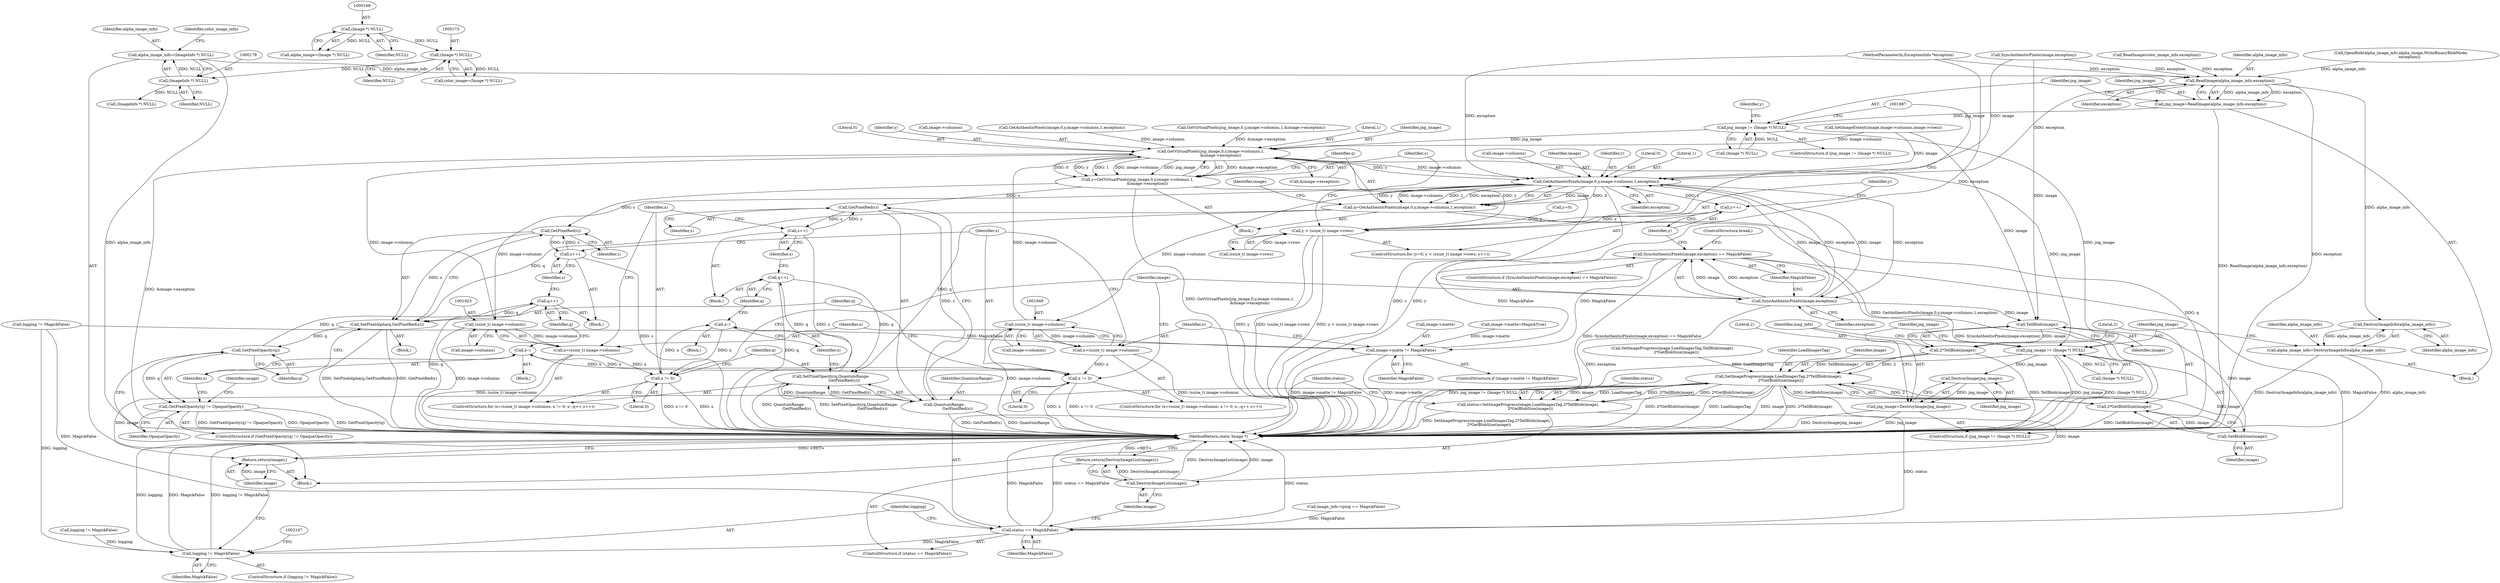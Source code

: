digraph "0_ImageMagick_72f5c8632bff2daf3c95005f9b4cf2982786b52a@pointer" {
"1000175" [label="(Call,alpha_image_info=(ImageInfo *) NULL)"];
"1000177" [label="(Call,(ImageInfo *) NULL)"];
"1000172" [label="(Call,(Image *) NULL)"];
"1000167" [label="(Call,(Image *) NULL)"];
"1001865" [label="(Call,ReadImage(alpha_image_info,exception))"];
"1001863" [label="(Call,jng_image=ReadImage(alpha_image_info,exception))"];
"1001869" [label="(Call,jng_image != (Image *) NULL)"];
"1001890" [label="(Call,GetVirtualPixels(jng_image,0,y,image->columns,1,\n                &image->exception))"];
"1001888" [label="(Call,s=GetVirtualPixels(jng_image,0,y,image->columns,1,\n                &image->exception))"];
"1001942" [label="(Call,GetPixelRed(s))"];
"1001936" [label="(Call,s++)"];
"1001940" [label="(Call,QuantumRange-\n                      GetPixelRed(s))"];
"1001938" [label="(Call,SetPixelOpacity(q,QuantumRange-\n                      GetPixelRed(s)))"];
"1001934" [label="(Call,q++)"];
"1001967" [label="(Call,GetPixelRed(s))"];
"1001962" [label="(Call,s++)"];
"1001965" [label="(Call,SetPixelAlpha(q,GetPixelRed(s)))"];
"1001971" [label="(Call,GetPixelOpacity(q))"];
"1001960" [label="(Call,q++)"];
"1001970" [label="(Call,GetPixelOpacity(q) != OpaqueOpacity)"];
"1001904" [label="(Call,GetAuthenticPixels(image,0,y,image->columns,1,exception))"];
"1001885" [label="(Call,y++)"];
"1001878" [label="(Call,y < (ssize_t) image->rows)"];
"1001902" [label="(Call,q=GetAuthenticPixels(image,0,y,image->columns,1,exception))"];
"1001922" [label="(Call,(ssize_t) image->columns)"];
"1001920" [label="(Call,x=(ssize_t) image->columns)"];
"1001927" [label="(Call,x != 0)"];
"1001931" [label="(Call,x--)"];
"1001948" [label="(Call,(ssize_t) image->columns)"];
"1001946" [label="(Call,x=(ssize_t) image->columns)"];
"1001953" [label="(Call,x != 0)"];
"1001957" [label="(Call,x--)"];
"1001981" [label="(Call,SyncAuthenticPixels(image,exception))"];
"1001980" [label="(Call,SyncAuthenticPixels(image,exception) == MagickFalse)"];
"1001914" [label="(Call,image->matte != MagickFalse)"];
"1002136" [label="(Call,status == MagickFalse)"];
"1002143" [label="(Call,logging != MagickFalse)"];
"1002129" [label="(Call,TellBlob(image))"];
"1002127" [label="(Call,2*TellBlob(image))"];
"1002124" [label="(Call,SetImageProgress(image,LoadImagesTag,2*TellBlob(image),\n    2*GetBlobSize(image)))"];
"1002122" [label="(Call,status=SetImageProgress(image,LoadImagesTag,2*TellBlob(image),\n    2*GetBlobSize(image)))"];
"1002140" [label="(Call,DestroyImageList(image))"];
"1002139" [label="(Return,return(DestroyImageList(image));)"];
"1002153" [label="(Return,return(image);)"];
"1002133" [label="(Call,GetBlobSize(image))"];
"1002131" [label="(Call,2*GetBlobSize(image))"];
"1002003" [label="(Call,jng_image != (Image *) NULL)"];
"1002010" [label="(Call,DestroyImage(jng_image))"];
"1002008" [label="(Call,jng_image=DestroyImage(jng_image))"];
"1002000" [label="(Call,DestroyImageInfo(alpha_image_info))"];
"1001998" [label="(Call,alpha_image_info=DestroyImageInfo(alpha_image_info))"];
"1001954" [label="(Identifier,x)"];
"1002015" [label="(Identifier,mng_info)"];
"1001937" [label="(Identifier,s)"];
"1002137" [label="(Identifier,status)"];
"1001968" [label="(Identifier,s)"];
"1000121" [label="(Block,)"];
"1001908" [label="(Call,image->columns)"];
"1001922" [label="(Call,(ssize_t) image->columns)"];
"1001943" [label="(Identifier,s)"];
"1001915" [label="(Call,image->matte)"];
"1002002" [label="(ControlStructure,if (jng_image != (Image *) NULL))"];
"1001985" [label="(ControlStructure,break;)"];
"1001950" [label="(Call,image->columns)"];
"1002155" [label="(MethodReturn,static Image *)"];
"1001941" [label="(Identifier,QuantumRange)"];
"1001912" [label="(Identifier,exception)"];
"1001966" [label="(Identifier,q)"];
"1002131" [label="(Call,2*GetBlobSize(image))"];
"1001864" [label="(Identifier,jng_image)"];
"1001897" [label="(Literal,1)"];
"1000169" [label="(Identifier,NULL)"];
"1000170" [label="(Call,color_image=(Image *) NULL)"];
"1001957" [label="(Call,x--)"];
"1002141" [label="(Identifier,image)"];
"1001933" [label="(Block,)"];
"1001934" [label="(Call,q++)"];
"1001931" [label="(Call,x--)"];
"1001974" [label="(Call,image->matte=MagickTrue)"];
"1001971" [label="(Call,GetPixelOpacity(q))"];
"1000165" [label="(Call,alpha_image=(Image *) NULL)"];
"1001890" [label="(Call,GetVirtualPixels(jng_image,0,y,image->columns,1,\n                &image->exception))"];
"1002000" [label="(Call,DestroyImageInfo(alpha_image_info))"];
"1001878" [label="(Call,y < (ssize_t) image->rows)"];
"1001964" [label="(Block,)"];
"1001880" [label="(Call,(ssize_t) image->rows)"];
"1001979" [label="(ControlStructure,if (SyncAuthenticPixels(image,exception) == MagickFalse))"];
"1001924" [label="(Call,image->columns)"];
"1001914" [label="(Call,image->matte != MagickFalse)"];
"1002133" [label="(Call,GetBlobSize(image))"];
"1002009" [label="(Identifier,jng_image)"];
"1001869" [label="(Call,jng_image != (Image *) NULL)"];
"1000252" [label="(Call,SetImageProgress(image,LoadImagesTag,TellBlob(image),\n      2*GetBlobSize(image)))"];
"1000167" [label="(Call,(Image *) NULL)"];
"1001898" [label="(Call,&image->exception)"];
"1001907" [label="(Identifier,y)"];
"1001938" [label="(Call,SetPixelOpacity(q,QuantumRange-\n                      GetPixelRed(s)))"];
"1001984" [label="(Identifier,MagickFalse)"];
"1002153" [label="(Return,return(image);)"];
"1002143" [label="(Call,logging != MagickFalse)"];
"1002004" [label="(Identifier,jng_image)"];
"1001863" [label="(Call,jng_image=ReadImage(alpha_image_info,exception))"];
"1001958" [label="(Identifier,x)"];
"1001876" [label="(Identifier,y)"];
"1002145" [label="(Identifier,MagickFalse)"];
"1000177" [label="(Call,(ImageInfo *) NULL)"];
"1001714" [label="(Call,SetImageExtent(image,image->columns,image->rows))"];
"1001948" [label="(Call,(ssize_t) image->columns)"];
"1001936" [label="(Call,s++)"];
"1002126" [label="(Identifier,LoadImagesTag)"];
"1001905" [label="(Identifier,image)"];
"1001939" [label="(Identifier,q)"];
"1001920" [label="(Call,x=(ssize_t) image->columns)"];
"1001793" [label="(Call,image_info->ping == MagickFalse)"];
"1001887" [label="(Block,)"];
"1002001" [label="(Identifier,alpha_image_info)"];
"1002129" [label="(Call,TellBlob(image))"];
"1000172" [label="(Call,(Image *) NULL)"];
"1001962" [label="(Call,s++)"];
"1001940" [label="(Call,QuantumRange-\n                      GetPixelRed(s))"];
"1001888" [label="(Call,s=GetVirtualPixels(jng_image,0,y,image->columns,1,\n                &image->exception))"];
"1000182" [label="(Call,(ImageInfo *) NULL)"];
"1001953" [label="(Call,x != 0)"];
"1002127" [label="(Call,2*TellBlob(image))"];
"1001981" [label="(Call,SyncAuthenticPixels(image,exception))"];
"1001927" [label="(Call,x != 0)"];
"1001886" [label="(Identifier,y)"];
"1002130" [label="(Identifier,image)"];
"1001891" [label="(Identifier,jng_image)"];
"1001935" [label="(Identifier,q)"];
"1000120" [label="(MethodParameterIn,ExceptionInfo *exception)"];
"1001919" [label="(ControlStructure,for (x=(ssize_t) image->columns; x != 0; x--,q++,s++))"];
"1001892" [label="(Literal,0)"];
"1001972" [label="(Identifier,q)"];
"1001904" [label="(Call,GetAuthenticPixels(image,0,y,image->columns,1,exception))"];
"1001970" [label="(Call,GetPixelOpacity(q) != OpaqueOpacity)"];
"1001866" [label="(Identifier,alpha_image_info)"];
"1001946" [label="(Call,x=(ssize_t) image->columns)"];
"1001998" [label="(Call,alpha_image_info=DestroyImageInfo(alpha_image_info))"];
"1002139" [label="(Return,return(DestroyImageList(image));)"];
"1001999" [label="(Identifier,alpha_image_info)"];
"1001921" [label="(Identifier,x)"];
"1002142" [label="(ControlStructure,if (logging != MagickFalse))"];
"1002140" [label="(Call,DestroyImageList(image))"];
"1001976" [label="(Identifier,image)"];
"1001913" [label="(ControlStructure,if (image->matte != MagickFalse))"];
"1001963" [label="(Identifier,s)"];
"1000181" [label="(Identifier,color_image_info)"];
"1001871" [label="(Call,(Image *) NULL)"];
"1001955" [label="(Literal,0)"];
"1001885" [label="(Call,y++)"];
"1002132" [label="(Literal,2)"];
"1000179" [label="(Identifier,NULL)"];
"1002011" [label="(Identifier,jng_image)"];
"1001959" [label="(Block,)"];
"1001945" [label="(ControlStructure,for (x=(ssize_t) image->columns; x != 0; x--,q++,s++))"];
"1001906" [label="(Literal,0)"];
"1001930" [label="(Block,)"];
"1002125" [label="(Identifier,image)"];
"1001902" [label="(Call,q=GetAuthenticPixels(image,0,y,image->columns,1,exception))"];
"1002008" [label="(Call,jng_image=DestroyImage(jng_image))"];
"1001947" [label="(Identifier,x)"];
"1001973" [label="(Identifier,OpaqueOpacity)"];
"1002138" [label="(Identifier,MagickFalse)"];
"1000176" [label="(Identifier,alpha_image_info)"];
"1000174" [label="(Identifier,NULL)"];
"1001903" [label="(Identifier,q)"];
"1002010" [label="(Call,DestroyImage(jng_image))"];
"1002122" [label="(Call,status=SetImageProgress(image,LoadImagesTag,2*TellBlob(image),\n    2*GetBlobSize(image)))"];
"1001942" [label="(Call,GetPixelRed(s))"];
"1001911" [label="(Literal,1)"];
"1001867" [label="(Identifier,exception)"];
"1001879" [label="(Identifier,y)"];
"1001783" [label="(Call,SyncAuthenticPixels(image,exception))"];
"1002128" [label="(Literal,2)"];
"1001956" [label="(Block,)"];
"1002005" [label="(Call,(Image *) NULL)"];
"1001961" [label="(Identifier,q)"];
"1000737" [label="(Call,OpenBlob(alpha_image_info,alpha_image,WriteBinaryBlobMode,\n              exception))"];
"1001843" [label="(Call,logging != MagickFalse)"];
"1001893" [label="(Identifier,y)"];
"1002124" [label="(Call,SetImageProgress(image,LoadImagesTag,2*TellBlob(image),\n    2*GetBlobSize(image)))"];
"1000175" [label="(Call,alpha_image_info=(ImageInfo *) NULL)"];
"1001980" [label="(Call,SyncAuthenticPixels(image,exception) == MagickFalse)"];
"1001967" [label="(Call,GetPixelRed(s))"];
"1001969" [label="(ControlStructure,if (GetPixelOpacity(q) != OpaqueOpacity))"];
"1001894" [label="(Call,image->columns)"];
"1001685" [label="(Call,logging != MagickFalse)"];
"1001766" [label="(Call,GetAuthenticPixels(image,0,y,image->columns,1,exception))"];
"1002136" [label="(Call,status == MagickFalse)"];
"1002144" [label="(Identifier,logging)"];
"1001656" [label="(Call,ReadImage(color_image_info,exception))"];
"1001932" [label="(Identifier,x)"];
"1001929" [label="(Literal,0)"];
"1002003" [label="(Call,jng_image != (Image *) NULL)"];
"1001875" [label="(Call,y=0)"];
"1002154" [label="(Identifier,image)"];
"1001960" [label="(Call,q++)"];
"1001983" [label="(Identifier,exception)"];
"1002123" [label="(Identifier,status)"];
"1001928" [label="(Identifier,x)"];
"1002134" [label="(Identifier,image)"];
"1001803" [label="(Block,)"];
"1001889" [label="(Identifier,s)"];
"1002135" [label="(ControlStructure,if (status == MagickFalse))"];
"1001918" [label="(Identifier,MagickFalse)"];
"1001752" [label="(Call,GetVirtualPixels(jng_image,0,y,image->columns,1,&image->exception))"];
"1001965" [label="(Call,SetPixelAlpha(q,GetPixelRed(s)))"];
"1001916" [label="(Identifier,image)"];
"1001868" [label="(ControlStructure,if (jng_image != (Image *) NULL))"];
"1001874" [label="(ControlStructure,for (y=0; y < (ssize_t) image->rows; y++))"];
"1001870" [label="(Identifier,jng_image)"];
"1001982" [label="(Identifier,image)"];
"1001865" [label="(Call,ReadImage(alpha_image_info,exception))"];
"1000175" -> "1000121"  [label="AST: "];
"1000175" -> "1000177"  [label="CFG: "];
"1000176" -> "1000175"  [label="AST: "];
"1000177" -> "1000175"  [label="AST: "];
"1000181" -> "1000175"  [label="CFG: "];
"1000175" -> "1002155"  [label="DDG: alpha_image_info"];
"1000177" -> "1000175"  [label="DDG: NULL"];
"1000175" -> "1001865"  [label="DDG: alpha_image_info"];
"1000177" -> "1000179"  [label="CFG: "];
"1000178" -> "1000177"  [label="AST: "];
"1000179" -> "1000177"  [label="AST: "];
"1000172" -> "1000177"  [label="DDG: NULL"];
"1000177" -> "1000182"  [label="DDG: NULL"];
"1000172" -> "1000170"  [label="AST: "];
"1000172" -> "1000174"  [label="CFG: "];
"1000173" -> "1000172"  [label="AST: "];
"1000174" -> "1000172"  [label="AST: "];
"1000170" -> "1000172"  [label="CFG: "];
"1000172" -> "1000170"  [label="DDG: NULL"];
"1000167" -> "1000172"  [label="DDG: NULL"];
"1000167" -> "1000165"  [label="AST: "];
"1000167" -> "1000169"  [label="CFG: "];
"1000168" -> "1000167"  [label="AST: "];
"1000169" -> "1000167"  [label="AST: "];
"1000165" -> "1000167"  [label="CFG: "];
"1000167" -> "1000165"  [label="DDG: NULL"];
"1001865" -> "1001863"  [label="AST: "];
"1001865" -> "1001867"  [label="CFG: "];
"1001866" -> "1001865"  [label="AST: "];
"1001867" -> "1001865"  [label="AST: "];
"1001863" -> "1001865"  [label="CFG: "];
"1001865" -> "1002155"  [label="DDG: exception"];
"1001865" -> "1001863"  [label="DDG: alpha_image_info"];
"1001865" -> "1001863"  [label="DDG: exception"];
"1000737" -> "1001865"  [label="DDG: alpha_image_info"];
"1001656" -> "1001865"  [label="DDG: exception"];
"1001783" -> "1001865"  [label="DDG: exception"];
"1000120" -> "1001865"  [label="DDG: exception"];
"1001865" -> "1001904"  [label="DDG: exception"];
"1001865" -> "1002000"  [label="DDG: alpha_image_info"];
"1001863" -> "1001803"  [label="AST: "];
"1001864" -> "1001863"  [label="AST: "];
"1001870" -> "1001863"  [label="CFG: "];
"1001863" -> "1002155"  [label="DDG: ReadImage(alpha_image_info,exception)"];
"1001863" -> "1001869"  [label="DDG: jng_image"];
"1001869" -> "1001868"  [label="AST: "];
"1001869" -> "1001871"  [label="CFG: "];
"1001870" -> "1001869"  [label="AST: "];
"1001871" -> "1001869"  [label="AST: "];
"1001876" -> "1001869"  [label="CFG: "];
"1001987" -> "1001869"  [label="CFG: "];
"1001871" -> "1001869"  [label="DDG: NULL"];
"1001869" -> "1001890"  [label="DDG: jng_image"];
"1001869" -> "1002003"  [label="DDG: jng_image"];
"1001890" -> "1001888"  [label="AST: "];
"1001890" -> "1001898"  [label="CFG: "];
"1001891" -> "1001890"  [label="AST: "];
"1001892" -> "1001890"  [label="AST: "];
"1001893" -> "1001890"  [label="AST: "];
"1001894" -> "1001890"  [label="AST: "];
"1001897" -> "1001890"  [label="AST: "];
"1001898" -> "1001890"  [label="AST: "];
"1001888" -> "1001890"  [label="CFG: "];
"1001890" -> "1002155"  [label="DDG: &image->exception"];
"1001890" -> "1001888"  [label="DDG: &image->exception"];
"1001890" -> "1001888"  [label="DDG: 0"];
"1001890" -> "1001888"  [label="DDG: y"];
"1001890" -> "1001888"  [label="DDG: 1"];
"1001890" -> "1001888"  [label="DDG: image->columns"];
"1001890" -> "1001888"  [label="DDG: jng_image"];
"1001878" -> "1001890"  [label="DDG: y"];
"1001948" -> "1001890"  [label="DDG: image->columns"];
"1001766" -> "1001890"  [label="DDG: image->columns"];
"1001714" -> "1001890"  [label="DDG: image->columns"];
"1001922" -> "1001890"  [label="DDG: image->columns"];
"1001752" -> "1001890"  [label="DDG: &image->exception"];
"1001890" -> "1001904"  [label="DDG: y"];
"1001890" -> "1001904"  [label="DDG: image->columns"];
"1001890" -> "1002003"  [label="DDG: jng_image"];
"1001888" -> "1001887"  [label="AST: "];
"1001889" -> "1001888"  [label="AST: "];
"1001903" -> "1001888"  [label="CFG: "];
"1001888" -> "1002155"  [label="DDG: s"];
"1001888" -> "1002155"  [label="DDG: GetVirtualPixels(jng_image,0,y,image->columns,1,\n                &image->exception)"];
"1001888" -> "1001942"  [label="DDG: s"];
"1001888" -> "1001967"  [label="DDG: s"];
"1001942" -> "1001940"  [label="AST: "];
"1001942" -> "1001943"  [label="CFG: "];
"1001943" -> "1001942"  [label="AST: "];
"1001940" -> "1001942"  [label="CFG: "];
"1001942" -> "1001936"  [label="DDG: s"];
"1001942" -> "1001940"  [label="DDG: s"];
"1001936" -> "1001942"  [label="DDG: s"];
"1001936" -> "1001933"  [label="AST: "];
"1001936" -> "1001937"  [label="CFG: "];
"1001937" -> "1001936"  [label="AST: "];
"1001928" -> "1001936"  [label="CFG: "];
"1001936" -> "1002155"  [label="DDG: s"];
"1001940" -> "1001938"  [label="AST: "];
"1001941" -> "1001940"  [label="AST: "];
"1001938" -> "1001940"  [label="CFG: "];
"1001940" -> "1002155"  [label="DDG: GetPixelRed(s)"];
"1001940" -> "1002155"  [label="DDG: QuantumRange"];
"1001940" -> "1001938"  [label="DDG: QuantumRange"];
"1001940" -> "1001938"  [label="DDG: GetPixelRed(s)"];
"1001938" -> "1001919"  [label="AST: "];
"1001939" -> "1001938"  [label="AST: "];
"1001932" -> "1001938"  [label="CFG: "];
"1001938" -> "1002155"  [label="DDG: QuantumRange-\n                      GetPixelRed(s)"];
"1001938" -> "1002155"  [label="DDG: SetPixelOpacity(q,QuantumRange-\n                      GetPixelRed(s))"];
"1001938" -> "1001934"  [label="DDG: q"];
"1001934" -> "1001938"  [label="DDG: q"];
"1001902" -> "1001938"  [label="DDG: q"];
"1001934" -> "1001933"  [label="AST: "];
"1001934" -> "1001935"  [label="CFG: "];
"1001935" -> "1001934"  [label="AST: "];
"1001937" -> "1001934"  [label="CFG: "];
"1001934" -> "1002155"  [label="DDG: q"];
"1001967" -> "1001965"  [label="AST: "];
"1001967" -> "1001968"  [label="CFG: "];
"1001968" -> "1001967"  [label="AST: "];
"1001965" -> "1001967"  [label="CFG: "];
"1001967" -> "1001962"  [label="DDG: s"];
"1001967" -> "1001965"  [label="DDG: s"];
"1001962" -> "1001967"  [label="DDG: s"];
"1001962" -> "1001959"  [label="AST: "];
"1001962" -> "1001963"  [label="CFG: "];
"1001963" -> "1001962"  [label="AST: "];
"1001954" -> "1001962"  [label="CFG: "];
"1001962" -> "1002155"  [label="DDG: s"];
"1001965" -> "1001964"  [label="AST: "];
"1001966" -> "1001965"  [label="AST: "];
"1001972" -> "1001965"  [label="CFG: "];
"1001965" -> "1002155"  [label="DDG: SetPixelAlpha(q,GetPixelRed(s))"];
"1001965" -> "1002155"  [label="DDG: GetPixelRed(s)"];
"1001902" -> "1001965"  [label="DDG: q"];
"1001960" -> "1001965"  [label="DDG: q"];
"1001965" -> "1001971"  [label="DDG: q"];
"1001971" -> "1001970"  [label="AST: "];
"1001971" -> "1001972"  [label="CFG: "];
"1001972" -> "1001971"  [label="AST: "];
"1001973" -> "1001971"  [label="CFG: "];
"1001971" -> "1001960"  [label="DDG: q"];
"1001971" -> "1001970"  [label="DDG: q"];
"1001960" -> "1001959"  [label="AST: "];
"1001960" -> "1001961"  [label="CFG: "];
"1001961" -> "1001960"  [label="AST: "];
"1001963" -> "1001960"  [label="CFG: "];
"1001960" -> "1002155"  [label="DDG: q"];
"1001970" -> "1001969"  [label="AST: "];
"1001970" -> "1001973"  [label="CFG: "];
"1001973" -> "1001970"  [label="AST: "];
"1001976" -> "1001970"  [label="CFG: "];
"1001958" -> "1001970"  [label="CFG: "];
"1001970" -> "1002155"  [label="DDG: GetPixelOpacity(q)"];
"1001970" -> "1002155"  [label="DDG: GetPixelOpacity(q) != OpaqueOpacity"];
"1001970" -> "1002155"  [label="DDG: OpaqueOpacity"];
"1001904" -> "1001902"  [label="AST: "];
"1001904" -> "1001912"  [label="CFG: "];
"1001905" -> "1001904"  [label="AST: "];
"1001906" -> "1001904"  [label="AST: "];
"1001907" -> "1001904"  [label="AST: "];
"1001908" -> "1001904"  [label="AST: "];
"1001911" -> "1001904"  [label="AST: "];
"1001912" -> "1001904"  [label="AST: "];
"1001902" -> "1001904"  [label="CFG: "];
"1001904" -> "1002155"  [label="DDG: y"];
"1001904" -> "1001885"  [label="DDG: y"];
"1001904" -> "1001902"  [label="DDG: image"];
"1001904" -> "1001902"  [label="DDG: 0"];
"1001904" -> "1001902"  [label="DDG: y"];
"1001904" -> "1001902"  [label="DDG: image->columns"];
"1001904" -> "1001902"  [label="DDG: 1"];
"1001904" -> "1001902"  [label="DDG: exception"];
"1001981" -> "1001904"  [label="DDG: image"];
"1001981" -> "1001904"  [label="DDG: exception"];
"1001714" -> "1001904"  [label="DDG: image"];
"1001783" -> "1001904"  [label="DDG: image"];
"1000120" -> "1001904"  [label="DDG: exception"];
"1001904" -> "1001922"  [label="DDG: image->columns"];
"1001904" -> "1001948"  [label="DDG: image->columns"];
"1001904" -> "1001981"  [label="DDG: image"];
"1001904" -> "1001981"  [label="DDG: exception"];
"1001885" -> "1001874"  [label="AST: "];
"1001885" -> "1001886"  [label="CFG: "];
"1001886" -> "1001885"  [label="AST: "];
"1001879" -> "1001885"  [label="CFG: "];
"1001885" -> "1001878"  [label="DDG: y"];
"1001878" -> "1001874"  [label="AST: "];
"1001878" -> "1001880"  [label="CFG: "];
"1001879" -> "1001878"  [label="AST: "];
"1001880" -> "1001878"  [label="AST: "];
"1001889" -> "1001878"  [label="CFG: "];
"1001987" -> "1001878"  [label="CFG: "];
"1001878" -> "1002155"  [label="DDG: y < (ssize_t) image->rows"];
"1001878" -> "1002155"  [label="DDG: y"];
"1001878" -> "1002155"  [label="DDG: (ssize_t) image->rows"];
"1001875" -> "1001878"  [label="DDG: y"];
"1001880" -> "1001878"  [label="DDG: image->rows"];
"1001902" -> "1001887"  [label="AST: "];
"1001903" -> "1001902"  [label="AST: "];
"1001916" -> "1001902"  [label="CFG: "];
"1001902" -> "1002155"  [label="DDG: GetAuthenticPixels(image,0,y,image->columns,1,exception)"];
"1001902" -> "1002155"  [label="DDG: q"];
"1001922" -> "1001920"  [label="AST: "];
"1001922" -> "1001924"  [label="CFG: "];
"1001923" -> "1001922"  [label="AST: "];
"1001924" -> "1001922"  [label="AST: "];
"1001920" -> "1001922"  [label="CFG: "];
"1001922" -> "1002155"  [label="DDG: image->columns"];
"1001922" -> "1001920"  [label="DDG: image->columns"];
"1001920" -> "1001919"  [label="AST: "];
"1001921" -> "1001920"  [label="AST: "];
"1001928" -> "1001920"  [label="CFG: "];
"1001920" -> "1002155"  [label="DDG: (ssize_t) image->columns"];
"1001920" -> "1001927"  [label="DDG: x"];
"1001927" -> "1001919"  [label="AST: "];
"1001927" -> "1001929"  [label="CFG: "];
"1001928" -> "1001927"  [label="AST: "];
"1001929" -> "1001927"  [label="AST: "];
"1001939" -> "1001927"  [label="CFG: "];
"1001982" -> "1001927"  [label="CFG: "];
"1001927" -> "1002155"  [label="DDG: x"];
"1001927" -> "1002155"  [label="DDG: x != 0"];
"1001931" -> "1001927"  [label="DDG: x"];
"1001927" -> "1001931"  [label="DDG: x"];
"1001931" -> "1001930"  [label="AST: "];
"1001931" -> "1001932"  [label="CFG: "];
"1001932" -> "1001931"  [label="AST: "];
"1001935" -> "1001931"  [label="CFG: "];
"1001948" -> "1001946"  [label="AST: "];
"1001948" -> "1001950"  [label="CFG: "];
"1001949" -> "1001948"  [label="AST: "];
"1001950" -> "1001948"  [label="AST: "];
"1001946" -> "1001948"  [label="CFG: "];
"1001948" -> "1002155"  [label="DDG: image->columns"];
"1001948" -> "1001946"  [label="DDG: image->columns"];
"1001946" -> "1001945"  [label="AST: "];
"1001947" -> "1001946"  [label="AST: "];
"1001954" -> "1001946"  [label="CFG: "];
"1001946" -> "1002155"  [label="DDG: (ssize_t) image->columns"];
"1001946" -> "1001953"  [label="DDG: x"];
"1001953" -> "1001945"  [label="AST: "];
"1001953" -> "1001955"  [label="CFG: "];
"1001954" -> "1001953"  [label="AST: "];
"1001955" -> "1001953"  [label="AST: "];
"1001966" -> "1001953"  [label="CFG: "];
"1001982" -> "1001953"  [label="CFG: "];
"1001953" -> "1002155"  [label="DDG: x"];
"1001953" -> "1002155"  [label="DDG: x != 0"];
"1001957" -> "1001953"  [label="DDG: x"];
"1001953" -> "1001957"  [label="DDG: x"];
"1001957" -> "1001956"  [label="AST: "];
"1001957" -> "1001958"  [label="CFG: "];
"1001958" -> "1001957"  [label="AST: "];
"1001961" -> "1001957"  [label="CFG: "];
"1001981" -> "1001980"  [label="AST: "];
"1001981" -> "1001983"  [label="CFG: "];
"1001982" -> "1001981"  [label="AST: "];
"1001983" -> "1001981"  [label="AST: "];
"1001984" -> "1001981"  [label="CFG: "];
"1001981" -> "1002155"  [label="DDG: exception"];
"1001981" -> "1001980"  [label="DDG: image"];
"1001981" -> "1001980"  [label="DDG: exception"];
"1000120" -> "1001981"  [label="DDG: exception"];
"1001981" -> "1002129"  [label="DDG: image"];
"1001980" -> "1001979"  [label="AST: "];
"1001980" -> "1001984"  [label="CFG: "];
"1001984" -> "1001980"  [label="AST: "];
"1001985" -> "1001980"  [label="CFG: "];
"1001886" -> "1001980"  [label="CFG: "];
"1001980" -> "1002155"  [label="DDG: SyncAuthenticPixels(image,exception) == MagickFalse"];
"1001980" -> "1002155"  [label="DDG: SyncAuthenticPixels(image,exception)"];
"1001980" -> "1001914"  [label="DDG: MagickFalse"];
"1001914" -> "1001980"  [label="DDG: MagickFalse"];
"1001980" -> "1002136"  [label="DDG: MagickFalse"];
"1001914" -> "1001913"  [label="AST: "];
"1001914" -> "1001918"  [label="CFG: "];
"1001915" -> "1001914"  [label="AST: "];
"1001918" -> "1001914"  [label="AST: "];
"1001921" -> "1001914"  [label="CFG: "];
"1001947" -> "1001914"  [label="CFG: "];
"1001914" -> "1002155"  [label="DDG: image->matte != MagickFalse"];
"1001914" -> "1002155"  [label="DDG: image->matte"];
"1001974" -> "1001914"  [label="DDG: image->matte"];
"1001843" -> "1001914"  [label="DDG: MagickFalse"];
"1002136" -> "1002135"  [label="AST: "];
"1002136" -> "1002138"  [label="CFG: "];
"1002137" -> "1002136"  [label="AST: "];
"1002138" -> "1002136"  [label="AST: "];
"1002141" -> "1002136"  [label="CFG: "];
"1002144" -> "1002136"  [label="CFG: "];
"1002136" -> "1002155"  [label="DDG: status"];
"1002136" -> "1002155"  [label="DDG: MagickFalse"];
"1002136" -> "1002155"  [label="DDG: status == MagickFalse"];
"1002122" -> "1002136"  [label="DDG: status"];
"1001793" -> "1002136"  [label="DDG: MagickFalse"];
"1001843" -> "1002136"  [label="DDG: MagickFalse"];
"1002136" -> "1002143"  [label="DDG: MagickFalse"];
"1002143" -> "1002142"  [label="AST: "];
"1002143" -> "1002145"  [label="CFG: "];
"1002144" -> "1002143"  [label="AST: "];
"1002145" -> "1002143"  [label="AST: "];
"1002147" -> "1002143"  [label="CFG: "];
"1002154" -> "1002143"  [label="CFG: "];
"1002143" -> "1002155"  [label="DDG: logging"];
"1002143" -> "1002155"  [label="DDG: MagickFalse"];
"1002143" -> "1002155"  [label="DDG: logging != MagickFalse"];
"1001685" -> "1002143"  [label="DDG: logging"];
"1001843" -> "1002143"  [label="DDG: logging"];
"1002129" -> "1002127"  [label="AST: "];
"1002129" -> "1002130"  [label="CFG: "];
"1002130" -> "1002129"  [label="AST: "];
"1002127" -> "1002129"  [label="CFG: "];
"1002129" -> "1002127"  [label="DDG: image"];
"1001714" -> "1002129"  [label="DDG: image"];
"1001783" -> "1002129"  [label="DDG: image"];
"1002129" -> "1002133"  [label="DDG: image"];
"1002127" -> "1002124"  [label="AST: "];
"1002128" -> "1002127"  [label="AST: "];
"1002132" -> "1002127"  [label="CFG: "];
"1002127" -> "1002155"  [label="DDG: TellBlob(image)"];
"1002127" -> "1002124"  [label="DDG: 2"];
"1002127" -> "1002124"  [label="DDG: TellBlob(image)"];
"1002124" -> "1002122"  [label="AST: "];
"1002124" -> "1002131"  [label="CFG: "];
"1002125" -> "1002124"  [label="AST: "];
"1002126" -> "1002124"  [label="AST: "];
"1002131" -> "1002124"  [label="AST: "];
"1002122" -> "1002124"  [label="CFG: "];
"1002124" -> "1002155"  [label="DDG: 2*GetBlobSize(image)"];
"1002124" -> "1002155"  [label="DDG: LoadImagesTag"];
"1002124" -> "1002155"  [label="DDG: image"];
"1002124" -> "1002155"  [label="DDG: 2*TellBlob(image)"];
"1002124" -> "1002122"  [label="DDG: image"];
"1002124" -> "1002122"  [label="DDG: LoadImagesTag"];
"1002124" -> "1002122"  [label="DDG: 2*TellBlob(image)"];
"1002124" -> "1002122"  [label="DDG: 2*GetBlobSize(image)"];
"1002133" -> "1002124"  [label="DDG: image"];
"1000252" -> "1002124"  [label="DDG: LoadImagesTag"];
"1002131" -> "1002124"  [label="DDG: 2"];
"1002131" -> "1002124"  [label="DDG: GetBlobSize(image)"];
"1002124" -> "1002140"  [label="DDG: image"];
"1002124" -> "1002153"  [label="DDG: image"];
"1002122" -> "1000121"  [label="AST: "];
"1002123" -> "1002122"  [label="AST: "];
"1002137" -> "1002122"  [label="CFG: "];
"1002122" -> "1002155"  [label="DDG: SetImageProgress(image,LoadImagesTag,2*TellBlob(image),\n    2*GetBlobSize(image))"];
"1002140" -> "1002139"  [label="AST: "];
"1002140" -> "1002141"  [label="CFG: "];
"1002141" -> "1002140"  [label="AST: "];
"1002139" -> "1002140"  [label="CFG: "];
"1002140" -> "1002155"  [label="DDG: DestroyImageList(image)"];
"1002140" -> "1002155"  [label="DDG: image"];
"1002140" -> "1002139"  [label="DDG: DestroyImageList(image)"];
"1002139" -> "1002135"  [label="AST: "];
"1002155" -> "1002139"  [label="CFG: "];
"1002139" -> "1002155"  [label="DDG: <RET>"];
"1002153" -> "1000121"  [label="AST: "];
"1002153" -> "1002154"  [label="CFG: "];
"1002154" -> "1002153"  [label="AST: "];
"1002155" -> "1002153"  [label="CFG: "];
"1002153" -> "1002155"  [label="DDG: <RET>"];
"1002154" -> "1002153"  [label="DDG: image"];
"1002133" -> "1002131"  [label="AST: "];
"1002133" -> "1002134"  [label="CFG: "];
"1002134" -> "1002133"  [label="AST: "];
"1002131" -> "1002133"  [label="CFG: "];
"1002133" -> "1002131"  [label="DDG: image"];
"1002132" -> "1002131"  [label="AST: "];
"1002131" -> "1002155"  [label="DDG: GetBlobSize(image)"];
"1002003" -> "1002002"  [label="AST: "];
"1002003" -> "1002005"  [label="CFG: "];
"1002004" -> "1002003"  [label="AST: "];
"1002005" -> "1002003"  [label="AST: "];
"1002009" -> "1002003"  [label="CFG: "];
"1002015" -> "1002003"  [label="CFG: "];
"1002003" -> "1002155"  [label="DDG: jng_image"];
"1002003" -> "1002155"  [label="DDG: (Image *) NULL"];
"1002003" -> "1002155"  [label="DDG: jng_image != (Image *) NULL"];
"1002005" -> "1002003"  [label="DDG: NULL"];
"1002003" -> "1002010"  [label="DDG: jng_image"];
"1002010" -> "1002008"  [label="AST: "];
"1002010" -> "1002011"  [label="CFG: "];
"1002011" -> "1002010"  [label="AST: "];
"1002008" -> "1002010"  [label="CFG: "];
"1002010" -> "1002008"  [label="DDG: jng_image"];
"1002008" -> "1002002"  [label="AST: "];
"1002009" -> "1002008"  [label="AST: "];
"1002015" -> "1002008"  [label="CFG: "];
"1002008" -> "1002155"  [label="DDG: DestroyImage(jng_image)"];
"1002008" -> "1002155"  [label="DDG: jng_image"];
"1002000" -> "1001998"  [label="AST: "];
"1002000" -> "1002001"  [label="CFG: "];
"1002001" -> "1002000"  [label="AST: "];
"1001998" -> "1002000"  [label="CFG: "];
"1002000" -> "1001998"  [label="DDG: alpha_image_info"];
"1001998" -> "1001803"  [label="AST: "];
"1001999" -> "1001998"  [label="AST: "];
"1002004" -> "1001998"  [label="CFG: "];
"1001998" -> "1002155"  [label="DDG: alpha_image_info"];
"1001998" -> "1002155"  [label="DDG: DestroyImageInfo(alpha_image_info)"];
}

